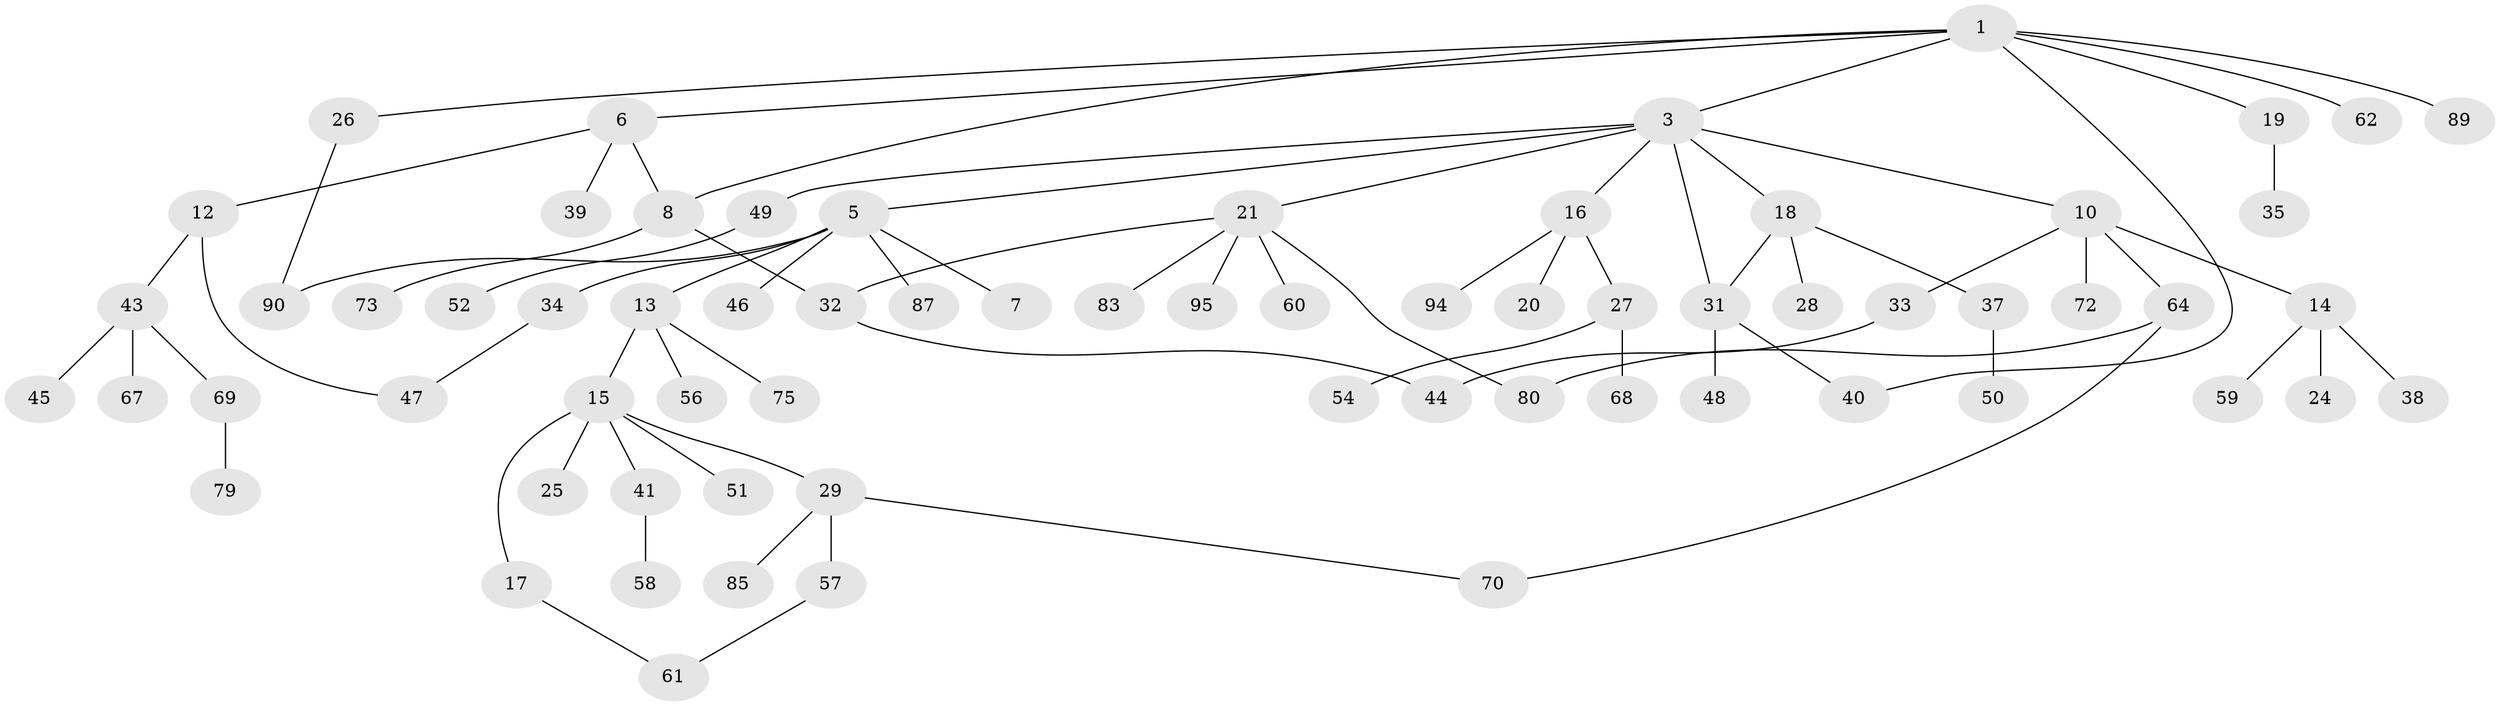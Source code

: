 // original degree distribution, {4: 0.1326530612244898, 6: 0.02040816326530612, 7: 0.01020408163265306, 1: 0.40816326530612246, 3: 0.1326530612244898, 2: 0.2755102040816326, 5: 0.02040816326530612}
// Generated by graph-tools (version 1.1) at 2025/17/03/04/25 18:17:08]
// undirected, 68 vertices, 77 edges
graph export_dot {
graph [start="1"]
  node [color=gray90,style=filled];
  1 [super="+2+36"];
  3 [super="+4"];
  5;
  6;
  7;
  8 [super="+11"];
  10 [super="+65+30"];
  12;
  13;
  14;
  15;
  16;
  17 [super="+76"];
  18;
  19;
  20;
  21 [super="+22"];
  24;
  25;
  26;
  27;
  28;
  29 [super="+42"];
  31;
  32;
  33;
  34;
  35;
  37 [super="+78"];
  38;
  39 [super="+53"];
  40 [super="+97"];
  41 [super="+98"];
  43;
  44;
  45;
  46;
  47;
  48;
  49;
  50;
  51;
  52 [super="+71+63+91"];
  54;
  56 [super="+82"];
  57 [super="+74"];
  58;
  59 [super="+88"];
  60;
  61;
  62;
  64 [super="+81"];
  67;
  68;
  69;
  70 [super="+96"];
  72;
  73;
  75;
  79;
  80;
  83;
  85;
  87;
  89;
  90 [super="+93"];
  94;
  95;
  1 -- 6;
  1 -- 19;
  1 -- 89;
  1 -- 26;
  1 -- 3;
  1 -- 8;
  1 -- 40;
  1 -- 62;
  3 -- 5;
  3 -- 10;
  3 -- 16;
  3 -- 49;
  3 -- 18;
  3 -- 21;
  3 -- 31;
  5 -- 7;
  5 -- 13;
  5 -- 34;
  5 -- 46;
  5 -- 87;
  5 -- 90;
  6 -- 8;
  6 -- 12;
  6 -- 39;
  8 -- 73;
  8 -- 32;
  10 -- 14;
  10 -- 33;
  10 -- 72;
  10 -- 64;
  12 -- 43;
  12 -- 47;
  13 -- 15;
  13 -- 56;
  13 -- 75;
  14 -- 24;
  14 -- 38;
  14 -- 59;
  15 -- 17;
  15 -- 25;
  15 -- 29;
  15 -- 41;
  15 -- 51;
  16 -- 20;
  16 -- 27;
  16 -- 94;
  17 -- 61;
  18 -- 28;
  18 -- 31;
  18 -- 37;
  19 -- 35;
  21 -- 32;
  21 -- 83;
  21 -- 80;
  21 -- 60;
  21 -- 95;
  26 -- 90;
  27 -- 54;
  27 -- 68;
  29 -- 57;
  29 -- 85;
  29 -- 70;
  31 -- 48;
  31 -- 40;
  32 -- 44;
  33 -- 44;
  34 -- 47;
  37 -- 50;
  41 -- 58;
  43 -- 45;
  43 -- 67;
  43 -- 69;
  49 -- 52;
  57 -- 61;
  64 -- 80;
  64 -- 70;
  69 -- 79;
}
